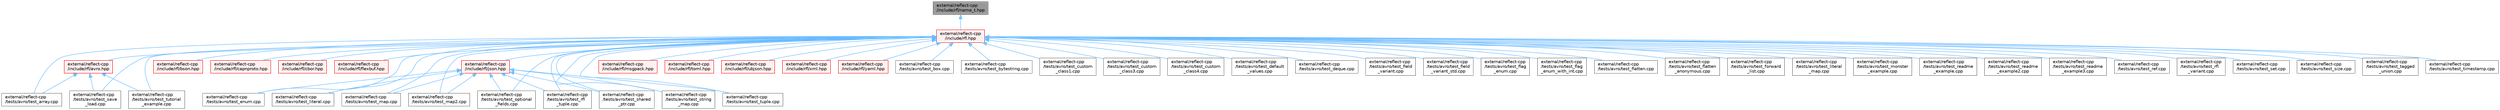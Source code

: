 digraph "external/reflect-cpp/include/rfl/name_t.hpp"
{
 // LATEX_PDF_SIZE
  bgcolor="transparent";
  edge [fontname=Helvetica,fontsize=10,labelfontname=Helvetica,labelfontsize=10];
  node [fontname=Helvetica,fontsize=10,shape=box,height=0.2,width=0.4];
  Node1 [id="Node000001",label="external/reflect-cpp\l/include/rfl/name_t.hpp",height=0.2,width=0.4,color="gray40", fillcolor="grey60", style="filled", fontcolor="black",tooltip=" "];
  Node1 -> Node2 [id="edge62_Node000001_Node000002",dir="back",color="steelblue1",style="solid",tooltip=" "];
  Node2 [id="Node000002",label="external/reflect-cpp\l/include/rfl.hpp",height=0.2,width=0.4,color="red", fillcolor="#FFF0F0", style="filled",URL="$rfl_8hpp.html",tooltip=" "];
  Node2 -> Node3 [id="edge63_Node000002_Node000003",dir="back",color="steelblue1",style="solid",tooltip=" "];
  Node3 [id="Node000003",label="external/reflect-cpp\l/include/rfl/avro.hpp",height=0.2,width=0.4,color="red", fillcolor="#FFF0F0", style="filled",URL="$avro_8hpp.html",tooltip=" "];
  Node3 -> Node10 [id="edge64_Node000003_Node000010",dir="back",color="steelblue1",style="solid",tooltip=" "];
  Node10 [id="Node000010",label="external/reflect-cpp\l/tests/avro/test_array.cpp",height=0.2,width=0.4,color="grey40", fillcolor="white", style="filled",URL="$avro_2test__array_8cpp.html",tooltip=" "];
  Node3 -> Node11 [id="edge65_Node000003_Node000011",dir="back",color="steelblue1",style="solid",tooltip=" "];
  Node11 [id="Node000011",label="external/reflect-cpp\l/tests/avro/test_save\l_load.cpp",height=0.2,width=0.4,color="grey40", fillcolor="white", style="filled",URL="$avro_2test__save__load_8cpp.html",tooltip=" "];
  Node3 -> Node12 [id="edge66_Node000003_Node000012",dir="back",color="steelblue1",style="solid",tooltip=" "];
  Node12 [id="Node000012",label="external/reflect-cpp\l/tests/avro/test_tutorial\l_example.cpp",height=0.2,width=0.4,color="grey40", fillcolor="white", style="filled",URL="$avro_2test__tutorial__example_8cpp.html",tooltip=" "];
  Node2 -> Node57 [id="edge67_Node000002_Node000057",dir="back",color="steelblue1",style="solid",tooltip=" "];
  Node57 [id="Node000057",label="external/reflect-cpp\l/include/rfl/bson.hpp",height=0.2,width=0.4,color="red", fillcolor="#FFF0F0", style="filled",URL="$bson_8hpp.html",tooltip=" "];
  Node2 -> Node97 [id="edge68_Node000002_Node000097",dir="back",color="steelblue1",style="solid",tooltip=" "];
  Node97 [id="Node000097",label="external/reflect-cpp\l/include/rfl/capnproto.hpp",height=0.2,width=0.4,color="red", fillcolor="#FFF0F0", style="filled",URL="$capnproto_8hpp.html",tooltip=" "];
  Node2 -> Node144 [id="edge69_Node000002_Node000144",dir="back",color="steelblue1",style="solid",tooltip=" "];
  Node144 [id="Node000144",label="external/reflect-cpp\l/include/rfl/cbor.hpp",height=0.2,width=0.4,color="red", fillcolor="#FFF0F0", style="filled",URL="$cbor_8hpp.html",tooltip=" "];
  Node2 -> Node185 [id="edge70_Node000002_Node000185",dir="back",color="steelblue1",style="solid",tooltip=" "];
  Node185 [id="Node000185",label="external/reflect-cpp\l/include/rfl/flexbuf.hpp",height=0.2,width=0.4,color="red", fillcolor="#FFF0F0", style="filled",URL="$flexbuf_8hpp.html",tooltip=" "];
  Node2 -> Node225 [id="edge71_Node000002_Node000225",dir="back",color="steelblue1",style="solid",tooltip=" "];
  Node225 [id="Node000225",label="external/reflect-cpp\l/include/rfl/json.hpp",height=0.2,width=0.4,color="red", fillcolor="#FFF0F0", style="filled",URL="$reflect-cpp_2include_2rfl_2json_8hpp.html",tooltip=" "];
  Node225 -> Node24 [id="edge72_Node000225_Node000024",dir="back",color="steelblue1",style="solid",tooltip=" "];
  Node24 [id="Node000024",label="external/reflect-cpp\l/tests/avro/test_enum.cpp",height=0.2,width=0.4,color="grey40", fillcolor="white", style="filled",URL="$avro_2test__enum_8cpp.html",tooltip=" "];
  Node225 -> Node32 [id="edge73_Node000225_Node000032",dir="back",color="steelblue1",style="solid",tooltip=" "];
  Node32 [id="Node000032",label="external/reflect-cpp\l/tests/avro/test_literal.cpp",height=0.2,width=0.4,color="grey40", fillcolor="white", style="filled",URL="$avro_2test__literal_8cpp.html",tooltip=" "];
  Node225 -> Node34 [id="edge74_Node000225_Node000034",dir="back",color="steelblue1",style="solid",tooltip=" "];
  Node34 [id="Node000034",label="external/reflect-cpp\l/tests/avro/test_map.cpp",height=0.2,width=0.4,color="grey40", fillcolor="white", style="filled",URL="$avro_2test__map_8cpp.html",tooltip=" "];
  Node225 -> Node35 [id="edge75_Node000225_Node000035",dir="back",color="steelblue1",style="solid",tooltip=" "];
  Node35 [id="Node000035",label="external/reflect-cpp\l/tests/avro/test_map2.cpp",height=0.2,width=0.4,color="grey40", fillcolor="white", style="filled",URL="$avro_2test__map2_8cpp.html",tooltip=" "];
  Node225 -> Node37 [id="edge76_Node000225_Node000037",dir="back",color="steelblue1",style="solid",tooltip=" "];
  Node37 [id="Node000037",label="external/reflect-cpp\l/tests/avro/test_optional\l_fields.cpp",height=0.2,width=0.4,color="grey40", fillcolor="white", style="filled",URL="$avro_2test__optional__fields_8cpp.html",tooltip=" "];
  Node225 -> Node42 [id="edge77_Node000225_Node000042",dir="back",color="steelblue1",style="solid",tooltip=" "];
  Node42 [id="Node000042",label="external/reflect-cpp\l/tests/avro/test_rfl\l_tuple.cpp",height=0.2,width=0.4,color="grey40", fillcolor="white", style="filled",URL="$avro_2test__rfl__tuple_8cpp.html",tooltip=" "];
  Node225 -> Node45 [id="edge78_Node000225_Node000045",dir="back",color="steelblue1",style="solid",tooltip=" "];
  Node45 [id="Node000045",label="external/reflect-cpp\l/tests/avro/test_shared\l_ptr.cpp",height=0.2,width=0.4,color="grey40", fillcolor="white", style="filled",URL="$avro_2test__shared__ptr_8cpp.html",tooltip=" "];
  Node225 -> Node49 [id="edge79_Node000225_Node000049",dir="back",color="steelblue1",style="solid",tooltip=" "];
  Node49 [id="Node000049",label="external/reflect-cpp\l/tests/avro/test_string\l_map.cpp",height=0.2,width=0.4,color="grey40", fillcolor="white", style="filled",URL="$avro_2test__string__map_8cpp.html",tooltip=" "];
  Node225 -> Node52 [id="edge80_Node000225_Node000052",dir="back",color="steelblue1",style="solid",tooltip=" "];
  Node52 [id="Node000052",label="external/reflect-cpp\l/tests/avro/test_tuple.cpp",height=0.2,width=0.4,color="grey40", fillcolor="white", style="filled",URL="$reflect-cpp_2tests_2avro_2test__tuple_8cpp.html",tooltip=" "];
  Node2 -> Node450 [id="edge81_Node000002_Node000450",dir="back",color="steelblue1",style="solid",tooltip=" "];
  Node450 [id="Node000450",label="external/reflect-cpp\l/include/rfl/msgpack.hpp",height=0.2,width=0.4,color="red", fillcolor="#FFF0F0", style="filled",URL="$msgpack_8hpp.html",tooltip=" "];
  Node2 -> Node493 [id="edge82_Node000002_Node000493",dir="back",color="steelblue1",style="solid",tooltip=" "];
  Node493 [id="Node000493",label="external/reflect-cpp\l/include/rfl/toml.hpp",height=0.2,width=0.4,color="red", fillcolor="#FFF0F0", style="filled",URL="$toml_8hpp.html",tooltip=" "];
  Node2 -> Node540 [id="edge83_Node000002_Node000540",dir="back",color="steelblue1",style="solid",tooltip=" "];
  Node540 [id="Node000540",label="external/reflect-cpp\l/include/rfl/ubjson.hpp",height=0.2,width=0.4,color="red", fillcolor="#FFF0F0", style="filled",URL="$ubjson_8hpp.html",tooltip=" "];
  Node2 -> Node581 [id="edge84_Node000002_Node000581",dir="back",color="steelblue1",style="solid",tooltip=" "];
  Node581 [id="Node000581",label="external/reflect-cpp\l/include/rfl/xml.hpp",height=0.2,width=0.4,color="red", fillcolor="#FFF0F0", style="filled",URL="$xml_8hpp.html",tooltip=" "];
  Node2 -> Node620 [id="edge85_Node000002_Node000620",dir="back",color="steelblue1",style="solid",tooltip=" "];
  Node620 [id="Node000620",label="external/reflect-cpp\l/include/rfl/yaml.hpp",height=0.2,width=0.4,color="red", fillcolor="#FFF0F0", style="filled",URL="$yaml_8hpp.html",tooltip=" "];
  Node2 -> Node10 [id="edge86_Node000002_Node000010",dir="back",color="steelblue1",style="solid",tooltip=" "];
  Node2 -> Node16 [id="edge87_Node000002_Node000016",dir="back",color="steelblue1",style="solid",tooltip=" "];
  Node16 [id="Node000016",label="external/reflect-cpp\l/tests/avro/test_box.cpp",height=0.2,width=0.4,color="grey40", fillcolor="white", style="filled",URL="$avro_2test__box_8cpp.html",tooltip=" "];
  Node2 -> Node17 [id="edge88_Node000002_Node000017",dir="back",color="steelblue1",style="solid",tooltip=" "];
  Node17 [id="Node000017",label="external/reflect-cpp\l/tests/avro/test_bytestring.cpp",height=0.2,width=0.4,color="grey40", fillcolor="white", style="filled",URL="$avro_2test__bytestring_8cpp.html",tooltip=" "];
  Node2 -> Node19 [id="edge89_Node000002_Node000019",dir="back",color="steelblue1",style="solid",tooltip=" "];
  Node19 [id="Node000019",label="external/reflect-cpp\l/tests/avro/test_custom\l_class1.cpp",height=0.2,width=0.4,color="grey40", fillcolor="white", style="filled",URL="$avro_2test__custom__class1_8cpp.html",tooltip=" "];
  Node2 -> Node20 [id="edge90_Node000002_Node000020",dir="back",color="steelblue1",style="solid",tooltip=" "];
  Node20 [id="Node000020",label="external/reflect-cpp\l/tests/avro/test_custom\l_class3.cpp",height=0.2,width=0.4,color="grey40", fillcolor="white", style="filled",URL="$avro_2test__custom__class3_8cpp.html",tooltip=" "];
  Node2 -> Node21 [id="edge91_Node000002_Node000021",dir="back",color="steelblue1",style="solid",tooltip=" "];
  Node21 [id="Node000021",label="external/reflect-cpp\l/tests/avro/test_custom\l_class4.cpp",height=0.2,width=0.4,color="grey40", fillcolor="white", style="filled",URL="$avro_2test__custom__class4_8cpp.html",tooltip=" "];
  Node2 -> Node22 [id="edge92_Node000002_Node000022",dir="back",color="steelblue1",style="solid",tooltip=" "];
  Node22 [id="Node000022",label="external/reflect-cpp\l/tests/avro/test_default\l_values.cpp",height=0.2,width=0.4,color="grey40", fillcolor="white", style="filled",URL="$avro_2test__default__values_8cpp.html",tooltip=" "];
  Node2 -> Node23 [id="edge93_Node000002_Node000023",dir="back",color="steelblue1",style="solid",tooltip=" "];
  Node23 [id="Node000023",label="external/reflect-cpp\l/tests/avro/test_deque.cpp",height=0.2,width=0.4,color="grey40", fillcolor="white", style="filled",URL="$avro_2test__deque_8cpp.html",tooltip=" "];
  Node2 -> Node24 [id="edge94_Node000002_Node000024",dir="back",color="steelblue1",style="solid",tooltip=" "];
  Node2 -> Node25 [id="edge95_Node000002_Node000025",dir="back",color="steelblue1",style="solid",tooltip=" "];
  Node25 [id="Node000025",label="external/reflect-cpp\l/tests/avro/test_field\l_variant.cpp",height=0.2,width=0.4,color="grey40", fillcolor="white", style="filled",URL="$avro_2test__field__variant_8cpp.html",tooltip=" "];
  Node2 -> Node26 [id="edge96_Node000002_Node000026",dir="back",color="steelblue1",style="solid",tooltip=" "];
  Node26 [id="Node000026",label="external/reflect-cpp\l/tests/avro/test_field\l_variant_std.cpp",height=0.2,width=0.4,color="grey40", fillcolor="white", style="filled",URL="$avro_2test__field__variant__std_8cpp.html",tooltip=" "];
  Node2 -> Node27 [id="edge97_Node000002_Node000027",dir="back",color="steelblue1",style="solid",tooltip=" "];
  Node27 [id="Node000027",label="external/reflect-cpp\l/tests/avro/test_flag\l_enum.cpp",height=0.2,width=0.4,color="grey40", fillcolor="white", style="filled",URL="$avro_2test__flag__enum_8cpp.html",tooltip=" "];
  Node2 -> Node28 [id="edge98_Node000002_Node000028",dir="back",color="steelblue1",style="solid",tooltip=" "];
  Node28 [id="Node000028",label="external/reflect-cpp\l/tests/avro/test_flag\l_enum_with_int.cpp",height=0.2,width=0.4,color="grey40", fillcolor="white", style="filled",URL="$avro_2test__flag__enum__with__int_8cpp.html",tooltip=" "];
  Node2 -> Node29 [id="edge99_Node000002_Node000029",dir="back",color="steelblue1",style="solid",tooltip=" "];
  Node29 [id="Node000029",label="external/reflect-cpp\l/tests/avro/test_flatten.cpp",height=0.2,width=0.4,color="grey40", fillcolor="white", style="filled",URL="$avro_2test__flatten_8cpp.html",tooltip=" "];
  Node2 -> Node30 [id="edge100_Node000002_Node000030",dir="back",color="steelblue1",style="solid",tooltip=" "];
  Node30 [id="Node000030",label="external/reflect-cpp\l/tests/avro/test_flatten\l_anonymous.cpp",height=0.2,width=0.4,color="grey40", fillcolor="white", style="filled",URL="$avro_2test__flatten__anonymous_8cpp.html",tooltip=" "];
  Node2 -> Node31 [id="edge101_Node000002_Node000031",dir="back",color="steelblue1",style="solid",tooltip=" "];
  Node31 [id="Node000031",label="external/reflect-cpp\l/tests/avro/test_forward\l_list.cpp",height=0.2,width=0.4,color="grey40", fillcolor="white", style="filled",URL="$avro_2test__forward__list_8cpp.html",tooltip=" "];
  Node2 -> Node32 [id="edge102_Node000002_Node000032",dir="back",color="steelblue1",style="solid",tooltip=" "];
  Node2 -> Node33 [id="edge103_Node000002_Node000033",dir="back",color="steelblue1",style="solid",tooltip=" "];
  Node33 [id="Node000033",label="external/reflect-cpp\l/tests/avro/test_literal\l_map.cpp",height=0.2,width=0.4,color="grey40", fillcolor="white", style="filled",URL="$avro_2test__literal__map_8cpp.html",tooltip=" "];
  Node2 -> Node34 [id="edge104_Node000002_Node000034",dir="back",color="steelblue1",style="solid",tooltip=" "];
  Node2 -> Node35 [id="edge105_Node000002_Node000035",dir="back",color="steelblue1",style="solid",tooltip=" "];
  Node2 -> Node36 [id="edge106_Node000002_Node000036",dir="back",color="steelblue1",style="solid",tooltip=" "];
  Node36 [id="Node000036",label="external/reflect-cpp\l/tests/avro/test_monster\l_example.cpp",height=0.2,width=0.4,color="grey40", fillcolor="white", style="filled",URL="$avro_2test__monster__example_8cpp.html",tooltip=" "];
  Node2 -> Node37 [id="edge107_Node000002_Node000037",dir="back",color="steelblue1",style="solid",tooltip=" "];
  Node2 -> Node38 [id="edge108_Node000002_Node000038",dir="back",color="steelblue1",style="solid",tooltip=" "];
  Node38 [id="Node000038",label="external/reflect-cpp\l/tests/avro/test_readme\l_example.cpp",height=0.2,width=0.4,color="grey40", fillcolor="white", style="filled",URL="$avro_2test__readme__example_8cpp.html",tooltip=" "];
  Node2 -> Node39 [id="edge109_Node000002_Node000039",dir="back",color="steelblue1",style="solid",tooltip=" "];
  Node39 [id="Node000039",label="external/reflect-cpp\l/tests/avro/test_readme\l_example2.cpp",height=0.2,width=0.4,color="grey40", fillcolor="white", style="filled",URL="$avro_2test__readme__example2_8cpp.html",tooltip=" "];
  Node2 -> Node40 [id="edge110_Node000002_Node000040",dir="back",color="steelblue1",style="solid",tooltip=" "];
  Node40 [id="Node000040",label="external/reflect-cpp\l/tests/avro/test_readme\l_example3.cpp",height=0.2,width=0.4,color="grey40", fillcolor="white", style="filled",URL="$avro_2test__readme__example3_8cpp.html",tooltip=" "];
  Node2 -> Node41 [id="edge111_Node000002_Node000041",dir="back",color="steelblue1",style="solid",tooltip=" "];
  Node41 [id="Node000041",label="external/reflect-cpp\l/tests/avro/test_ref.cpp",height=0.2,width=0.4,color="grey40", fillcolor="white", style="filled",URL="$avro_2test__ref_8cpp.html",tooltip=" "];
  Node2 -> Node42 [id="edge112_Node000002_Node000042",dir="back",color="steelblue1",style="solid",tooltip=" "];
  Node2 -> Node43 [id="edge113_Node000002_Node000043",dir="back",color="steelblue1",style="solid",tooltip=" "];
  Node43 [id="Node000043",label="external/reflect-cpp\l/tests/avro/test_rfl\l_variant.cpp",height=0.2,width=0.4,color="grey40", fillcolor="white", style="filled",URL="$avro_2test__rfl__variant_8cpp.html",tooltip=" "];
  Node2 -> Node11 [id="edge114_Node000002_Node000011",dir="back",color="steelblue1",style="solid",tooltip=" "];
  Node2 -> Node44 [id="edge115_Node000002_Node000044",dir="back",color="steelblue1",style="solid",tooltip=" "];
  Node44 [id="Node000044",label="external/reflect-cpp\l/tests/avro/test_set.cpp",height=0.2,width=0.4,color="grey40", fillcolor="white", style="filled",URL="$avro_2test__set_8cpp.html",tooltip=" "];
  Node2 -> Node45 [id="edge116_Node000002_Node000045",dir="back",color="steelblue1",style="solid",tooltip=" "];
  Node2 -> Node46 [id="edge117_Node000002_Node000046",dir="back",color="steelblue1",style="solid",tooltip=" "];
  Node46 [id="Node000046",label="external/reflect-cpp\l/tests/avro/test_size.cpp",height=0.2,width=0.4,color="grey40", fillcolor="white", style="filled",URL="$avro_2test__size_8cpp.html",tooltip=" "];
  Node2 -> Node49 [id="edge118_Node000002_Node000049",dir="back",color="steelblue1",style="solid",tooltip=" "];
  Node2 -> Node50 [id="edge119_Node000002_Node000050",dir="back",color="steelblue1",style="solid",tooltip=" "];
  Node50 [id="Node000050",label="external/reflect-cpp\l/tests/avro/test_tagged\l_union.cpp",height=0.2,width=0.4,color="grey40", fillcolor="white", style="filled",URL="$avro_2test__tagged__union_8cpp.html",tooltip=" "];
  Node2 -> Node51 [id="edge120_Node000002_Node000051",dir="back",color="steelblue1",style="solid",tooltip=" "];
  Node51 [id="Node000051",label="external/reflect-cpp\l/tests/avro/test_timestamp.cpp",height=0.2,width=0.4,color="grey40", fillcolor="white", style="filled",URL="$avro_2test__timestamp_8cpp.html",tooltip=" "];
  Node2 -> Node52 [id="edge121_Node000002_Node000052",dir="back",color="steelblue1",style="solid",tooltip=" "];
  Node2 -> Node12 [id="edge122_Node000002_Node000012",dir="back",color="steelblue1",style="solid",tooltip=" "];
}
